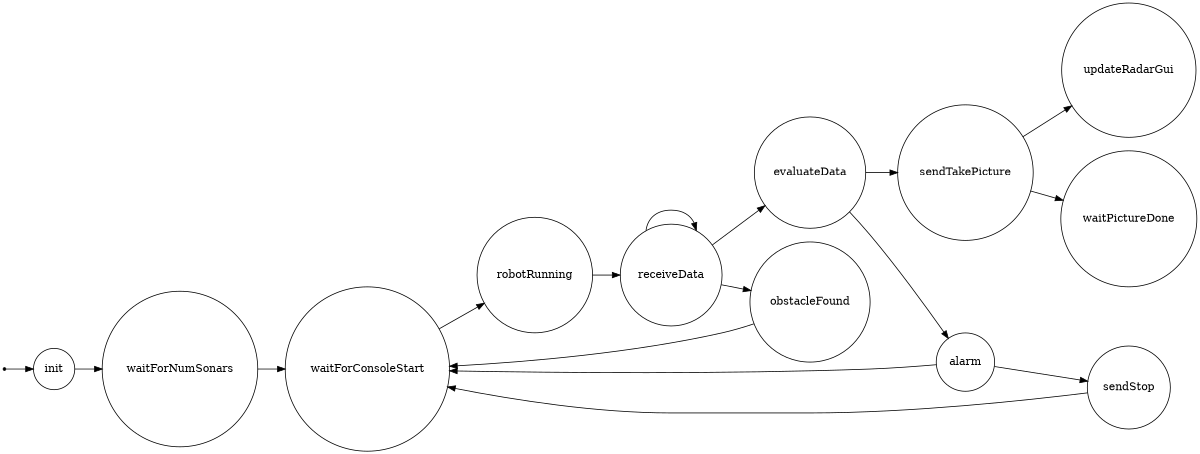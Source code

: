 /*
*
* A GraphViz DOT FSM description 
* Please use a GraphViz visualizer (like http://www.webgraphviz.com)
* 
* Generated by AM,NC,RM
*  
*/
 
digraph finite_state_machine {
  	rankdir=LR;
  	size="8,5"
  	node [shape = point]; iniziale;
  	node [shape = doublecircle]; 
  	node [shape = circle];
  	iniziale -> init [label = ""];
  	
  	
  	init -> waitForNumSonars [ label = ""];
  	
  	waitForNumSonars -> waitForConsoleStart [ label = ""];
  	
  	waitForConsoleStart -> robotRunning [ label = ""];
  	
  	robotRunning -> receiveData [ label = ""];
  	
  	receiveData -> obstacleFound [ label = ""];
  	receiveData -> evaluateData [ label = ""];
  	receiveData -> receiveData [ label = ""];
  	
  	evaluateData -> sendTakePicture [ label = ""];
  	evaluateData -> alarm [ label = ""];
  	
  	alarm -> sendStop [ label = ""];
  	alarm -> waitForConsoleStart [ label = ""];
  	
  	obstacleFound -> waitForConsoleStart [ label = ""];
  	
  	sendStop -> waitForConsoleStart [ label = ""];
  	
  	sendTakePicture -> updateRadarGui [ label = ""];
  	sendTakePicture -> waitPictureDone [ label = ""];
}
